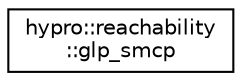 digraph "Graphical Class Hierarchy"
{
  edge [fontname="Helvetica",fontsize="10",labelfontname="Helvetica",labelfontsize="10"];
  node [fontname="Helvetica",fontsize="10",shape=record];
  rankdir="LR";
  Node1 [label="hypro::reachability\l::glp_smcp",height=0.2,width=0.4,color="black", fillcolor="white", style="filled",URL="$structhypro_1_1reachability_1_1glp__smcp.html"];
}
